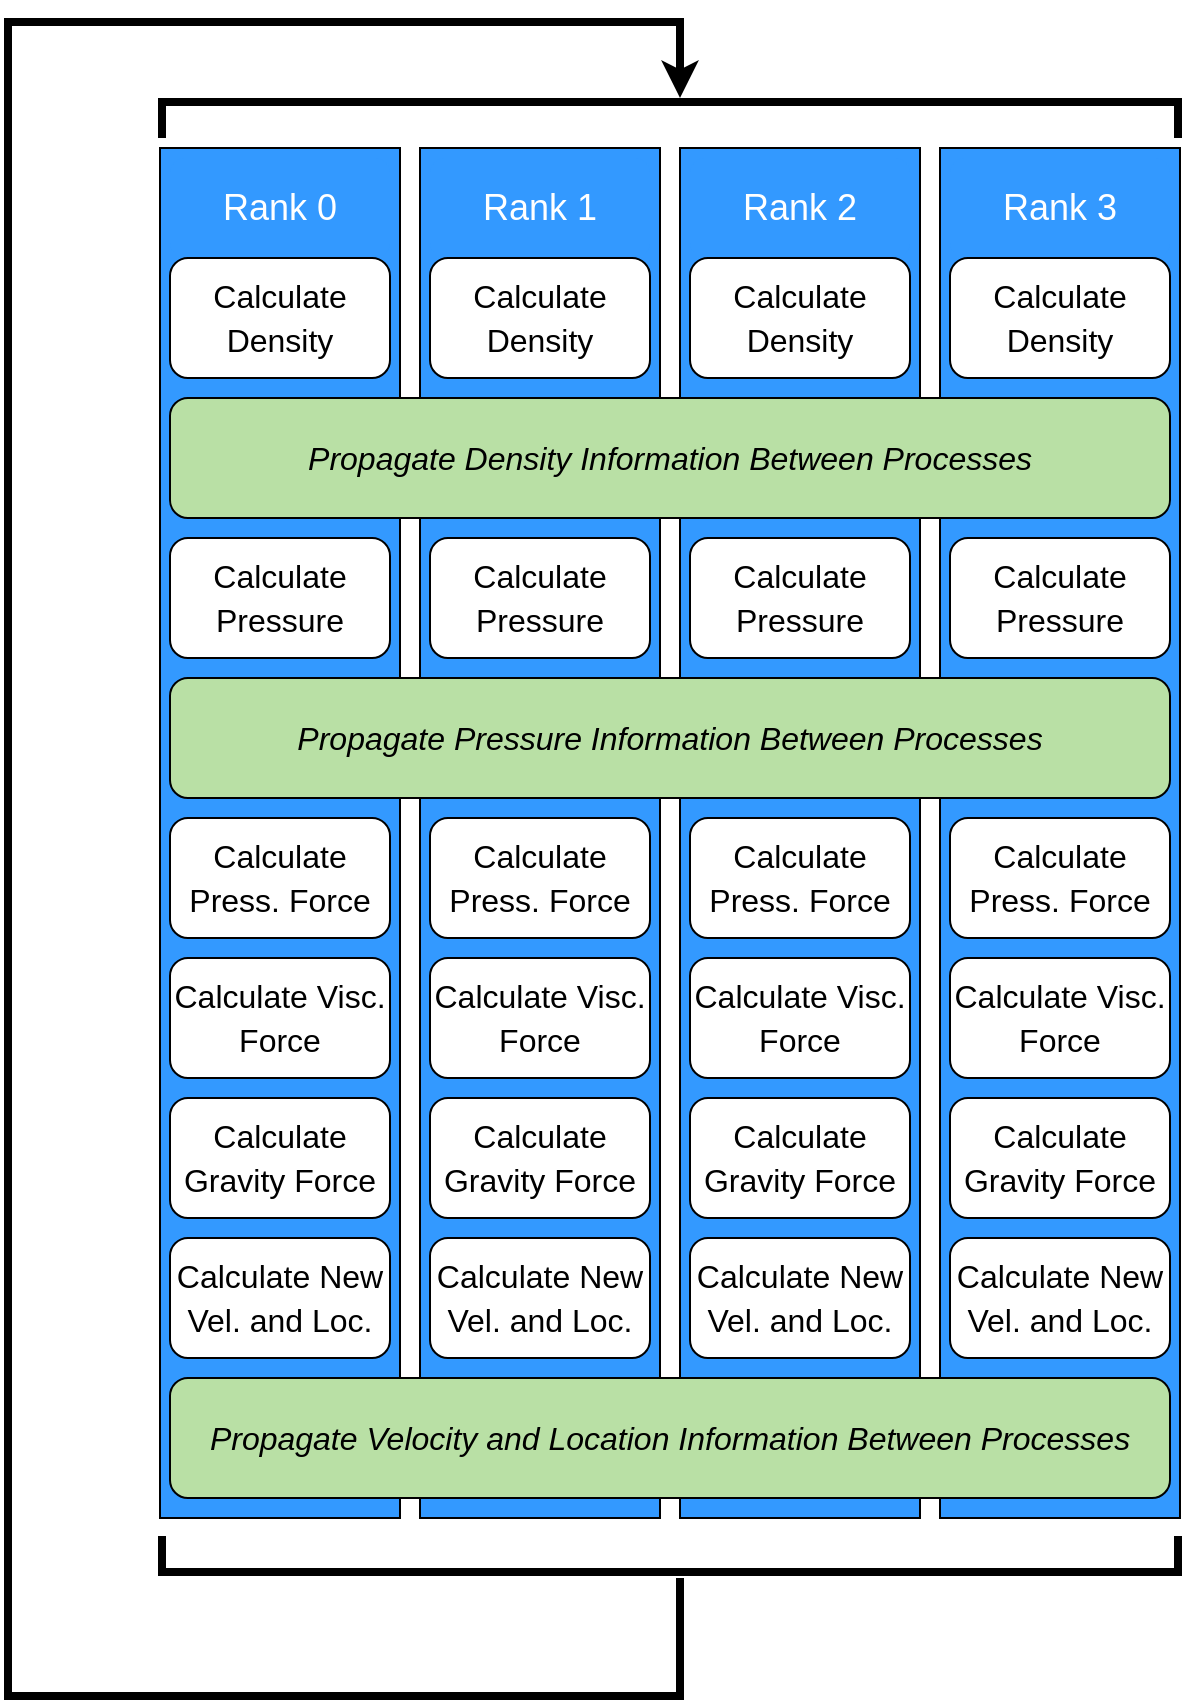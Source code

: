 <mxfile version="15.9.6" type="onedrive"><diagram id="V3PwqxdcXMzXwKYVJ-eY" name="Page-1"><mxGraphModel dx="1351" dy="889" grid="1" gridSize="10" guides="1" tooltips="1" connect="1" arrows="1" fold="1" page="1" pageScale="1" pageWidth="850" pageHeight="1100" math="0" shadow="0"><root><mxCell id="0"/><mxCell id="1" parent="0"/><mxCell id="oQU_36i_dtrhKHo3ymDV-7" value="" style="rounded=0;whiteSpace=wrap;html=1;fontSize=18;fillColor=#3399FF;" vertex="1" parent="1"><mxGeometry x="190" y="115" width="120" height="685" as="geometry"/></mxCell><mxCell id="oQU_36i_dtrhKHo3ymDV-8" value="" style="rounded=0;whiteSpace=wrap;html=1;fontSize=18;fillColor=#3399FF;" vertex="1" parent="1"><mxGeometry x="320" y="115" width="120" height="685" as="geometry"/></mxCell><mxCell id="oQU_36i_dtrhKHo3ymDV-9" value="" style="rounded=0;whiteSpace=wrap;html=1;fontSize=18;fillColor=#3399FF;" vertex="1" parent="1"><mxGeometry x="450" y="115" width="120" height="685" as="geometry"/></mxCell><mxCell id="oQU_36i_dtrhKHo3ymDV-10" value="" style="rounded=0;whiteSpace=wrap;html=1;fontSize=18;fillColor=#3399FF;" vertex="1" parent="1"><mxGeometry x="580" y="115" width="120" height="685" as="geometry"/></mxCell><mxCell id="oQU_36i_dtrhKHo3ymDV-1" value="&lt;font style=&quot;font-size: 18px&quot;&gt;Rank 0&lt;/font&gt;" style="rounded=1;whiteSpace=wrap;html=1;strokeColor=none;fillColor=#3399FF;fontColor=#FFFFFF;" vertex="1" parent="1"><mxGeometry x="195" y="120" width="110" height="50" as="geometry"/></mxCell><mxCell id="oQU_36i_dtrhKHo3ymDV-2" value="&lt;font style=&quot;font-size: 18px&quot;&gt;Rank 1&lt;/font&gt;" style="rounded=1;whiteSpace=wrap;html=1;strokeColor=none;fillColor=#3399FF;fontColor=#FFFFFF;" vertex="1" parent="1"><mxGeometry x="325" y="120" width="110" height="50" as="geometry"/></mxCell><mxCell id="oQU_36i_dtrhKHo3ymDV-5" value="&lt;font style=&quot;font-size: 18px&quot;&gt;Rank 2&lt;/font&gt;" style="rounded=1;whiteSpace=wrap;html=1;strokeColor=none;fillColor=#3399FF;fontColor=#FFFFFF;" vertex="1" parent="1"><mxGeometry x="455" y="120" width="110" height="50" as="geometry"/></mxCell><mxCell id="oQU_36i_dtrhKHo3ymDV-6" value="&lt;font style=&quot;font-size: 18px&quot; color=&quot;#ffffff&quot;&gt;Rank 3&lt;/font&gt;" style="rounded=1;whiteSpace=wrap;html=1;strokeColor=none;fillColor=#3399FF;" vertex="1" parent="1"><mxGeometry x="585" y="120" width="110" height="50" as="geometry"/></mxCell><mxCell id="oQU_36i_dtrhKHo3ymDV-11" value="&lt;font style=&quot;font-size: 16px&quot;&gt;Calculate Density&lt;/font&gt;" style="rounded=1;whiteSpace=wrap;html=1;fontSize=18;" vertex="1" parent="1"><mxGeometry x="195" y="170" width="110" height="60" as="geometry"/></mxCell><mxCell id="oQU_36i_dtrhKHo3ymDV-12" value="&lt;span style=&quot;font-size: 16px&quot;&gt;Calculate Density&lt;/span&gt;" style="rounded=1;whiteSpace=wrap;html=1;fontSize=18;" vertex="1" parent="1"><mxGeometry x="325" y="170" width="110" height="60" as="geometry"/></mxCell><mxCell id="oQU_36i_dtrhKHo3ymDV-13" value="&lt;span style=&quot;font-size: 16px&quot;&gt;Calculate Density&lt;/span&gt;" style="rounded=1;whiteSpace=wrap;html=1;fontSize=18;" vertex="1" parent="1"><mxGeometry x="455" y="170" width="110" height="60" as="geometry"/></mxCell><mxCell id="oQU_36i_dtrhKHo3ymDV-14" value="&lt;span style=&quot;font-size: 16px&quot;&gt;Calculate Density&lt;/span&gt;" style="rounded=1;whiteSpace=wrap;html=1;fontSize=18;" vertex="1" parent="1"><mxGeometry x="585" y="170" width="110" height="60" as="geometry"/></mxCell><mxCell id="oQU_36i_dtrhKHo3ymDV-15" value="&lt;i&gt;Propagate Density Information Between Processes&lt;/i&gt;" style="rounded=1;whiteSpace=wrap;html=1;fontSize=16;fillColor=#B9E0A5;" vertex="1" parent="1"><mxGeometry x="195" y="240" width="500" height="60" as="geometry"/></mxCell><mxCell id="oQU_36i_dtrhKHo3ymDV-16" value="&lt;font style=&quot;font-size: 16px&quot;&gt;Calculate Pressure&lt;/font&gt;" style="rounded=1;whiteSpace=wrap;html=1;fontSize=18;" vertex="1" parent="1"><mxGeometry x="195" y="310" width="110" height="60" as="geometry"/></mxCell><mxCell id="oQU_36i_dtrhKHo3ymDV-17" value="&lt;span style=&quot;font-size: 16px&quot;&gt;Calculate Pressure&lt;/span&gt;" style="rounded=1;whiteSpace=wrap;html=1;fontSize=18;" vertex="1" parent="1"><mxGeometry x="325" y="310" width="110" height="60" as="geometry"/></mxCell><mxCell id="oQU_36i_dtrhKHo3ymDV-18" value="&lt;span style=&quot;font-size: 16px&quot;&gt;Calculate Pressure&lt;/span&gt;" style="rounded=1;whiteSpace=wrap;html=1;fontSize=18;" vertex="1" parent="1"><mxGeometry x="455" y="310" width="110" height="60" as="geometry"/></mxCell><mxCell id="oQU_36i_dtrhKHo3ymDV-19" value="&lt;span style=&quot;font-size: 16px&quot;&gt;Calculate Pressure&lt;/span&gt;" style="rounded=1;whiteSpace=wrap;html=1;fontSize=18;" vertex="1" parent="1"><mxGeometry x="585" y="310" width="110" height="60" as="geometry"/></mxCell><mxCell id="oQU_36i_dtrhKHo3ymDV-20" value="&lt;i&gt;Propagate Pressure Information Between Processes&lt;/i&gt;" style="rounded=1;whiteSpace=wrap;html=1;fontSize=16;fillColor=#B9E0A5;" vertex="1" parent="1"><mxGeometry x="195" y="380" width="500" height="60" as="geometry"/></mxCell><mxCell id="oQU_36i_dtrhKHo3ymDV-21" value="&lt;font style=&quot;font-size: 16px&quot;&gt;Calculate Press. Force&lt;/font&gt;" style="rounded=1;whiteSpace=wrap;html=1;fontSize=18;" vertex="1" parent="1"><mxGeometry x="195" y="450" width="110" height="60" as="geometry"/></mxCell><mxCell id="oQU_36i_dtrhKHo3ymDV-22" value="&lt;span style=&quot;font-size: 16px&quot;&gt;Calculate Press. Force&lt;/span&gt;" style="rounded=1;whiteSpace=wrap;html=1;fontSize=18;" vertex="1" parent="1"><mxGeometry x="325" y="450" width="110" height="60" as="geometry"/></mxCell><mxCell id="oQU_36i_dtrhKHo3ymDV-23" value="&lt;span style=&quot;font-size: 16px&quot;&gt;Calculate Press. Force&lt;/span&gt;" style="rounded=1;whiteSpace=wrap;html=1;fontSize=18;" vertex="1" parent="1"><mxGeometry x="455" y="450" width="110" height="60" as="geometry"/></mxCell><mxCell id="oQU_36i_dtrhKHo3ymDV-24" value="&lt;span style=&quot;font-size: 16px&quot;&gt;Calculate Press. Force&lt;/span&gt;" style="rounded=1;whiteSpace=wrap;html=1;fontSize=18;" vertex="1" parent="1"><mxGeometry x="585" y="450" width="110" height="60" as="geometry"/></mxCell><mxCell id="oQU_36i_dtrhKHo3ymDV-25" value="&lt;font style=&quot;font-size: 16px&quot;&gt;Calculate Visc. Force&lt;/font&gt;" style="rounded=1;whiteSpace=wrap;html=1;fontSize=18;" vertex="1" parent="1"><mxGeometry x="195" y="520" width="110" height="60" as="geometry"/></mxCell><mxCell id="oQU_36i_dtrhKHo3ymDV-26" value="&lt;span style=&quot;font-size: 16px&quot;&gt;Calculate Visc. Force&lt;/span&gt;" style="rounded=1;whiteSpace=wrap;html=1;fontSize=18;" vertex="1" parent="1"><mxGeometry x="325" y="520" width="110" height="60" as="geometry"/></mxCell><mxCell id="oQU_36i_dtrhKHo3ymDV-27" value="&lt;span style=&quot;font-size: 16px&quot;&gt;Calculate Visc. Force&lt;/span&gt;" style="rounded=1;whiteSpace=wrap;html=1;fontSize=18;" vertex="1" parent="1"><mxGeometry x="455" y="520" width="110" height="60" as="geometry"/></mxCell><mxCell id="oQU_36i_dtrhKHo3ymDV-28" value="&lt;span style=&quot;font-size: 16px&quot;&gt;Calculate Visc. Force&lt;/span&gt;" style="rounded=1;whiteSpace=wrap;html=1;fontSize=18;" vertex="1" parent="1"><mxGeometry x="585" y="520" width="110" height="60" as="geometry"/></mxCell><mxCell id="oQU_36i_dtrhKHo3ymDV-31" value="&lt;font style=&quot;font-size: 16px&quot;&gt;Calculate Gravity Force&lt;/font&gt;" style="rounded=1;whiteSpace=wrap;html=1;fontSize=18;" vertex="1" parent="1"><mxGeometry x="195" y="590" width="110" height="60" as="geometry"/></mxCell><mxCell id="oQU_36i_dtrhKHo3ymDV-32" value="&lt;span style=&quot;font-size: 16px&quot;&gt;Calculate Gravity Force&lt;/span&gt;" style="rounded=1;whiteSpace=wrap;html=1;fontSize=18;" vertex="1" parent="1"><mxGeometry x="325" y="590" width="110" height="60" as="geometry"/></mxCell><mxCell id="oQU_36i_dtrhKHo3ymDV-33" value="&lt;span style=&quot;font-size: 16px&quot;&gt;Calculate Gravity Force&lt;/span&gt;" style="rounded=1;whiteSpace=wrap;html=1;fontSize=18;" vertex="1" parent="1"><mxGeometry x="455" y="590" width="110" height="60" as="geometry"/></mxCell><mxCell id="oQU_36i_dtrhKHo3ymDV-34" value="&lt;span style=&quot;font-size: 16px&quot;&gt;Calculate Gravity Force&lt;/span&gt;" style="rounded=1;whiteSpace=wrap;html=1;fontSize=18;" vertex="1" parent="1"><mxGeometry x="585" y="590" width="110" height="60" as="geometry"/></mxCell><mxCell id="oQU_36i_dtrhKHo3ymDV-35" value="&lt;font style=&quot;font-size: 16px&quot;&gt;Calculate New Vel. and Loc.&lt;/font&gt;" style="rounded=1;whiteSpace=wrap;html=1;fontSize=18;" vertex="1" parent="1"><mxGeometry x="195" y="660" width="110" height="60" as="geometry"/></mxCell><mxCell id="oQU_36i_dtrhKHo3ymDV-36" value="&lt;span style=&quot;font-size: 16px&quot;&gt;Calculate New Vel. and Loc.&lt;/span&gt;" style="rounded=1;whiteSpace=wrap;html=1;fontSize=18;" vertex="1" parent="1"><mxGeometry x="325" y="660" width="110" height="60" as="geometry"/></mxCell><mxCell id="oQU_36i_dtrhKHo3ymDV-37" value="&lt;span style=&quot;font-size: 16px&quot;&gt;Calculate New Vel. and Loc.&lt;/span&gt;" style="rounded=1;whiteSpace=wrap;html=1;fontSize=18;" vertex="1" parent="1"><mxGeometry x="455" y="660" width="110" height="60" as="geometry"/></mxCell><mxCell id="oQU_36i_dtrhKHo3ymDV-38" value="&lt;span style=&quot;font-size: 16px&quot;&gt;Calculate New Vel. and Loc.&lt;/span&gt;" style="rounded=1;whiteSpace=wrap;html=1;fontSize=18;" vertex="1" parent="1"><mxGeometry x="585" y="660" width="110" height="60" as="geometry"/></mxCell><mxCell id="oQU_36i_dtrhKHo3ymDV-39" value="&lt;i&gt;Propagate Velocity and Location Information Between Processes&lt;/i&gt;" style="rounded=1;whiteSpace=wrap;html=1;fontSize=16;fillColor=#B9E0A5;" vertex="1" parent="1"><mxGeometry x="195" y="730" width="500" height="60" as="geometry"/></mxCell><mxCell id="oQU_36i_dtrhKHo3ymDV-40" value="" style="endArrow=none;html=1;rounded=0;fontSize=16;fontColor=#B9E0A5;strokeWidth=4;" edge="1" parent="1"><mxGeometry width="50" height="50" relative="1" as="geometry"><mxPoint x="190" y="827" as="sourcePoint"/><mxPoint x="700" y="827" as="targetPoint"/></mxGeometry></mxCell><mxCell id="oQU_36i_dtrhKHo3ymDV-41" value="" style="endArrow=none;html=1;rounded=0;fontSize=16;fontColor=#B9E0A5;strokeWidth=4;" edge="1" parent="1"><mxGeometry width="50" height="50" relative="1" as="geometry"><mxPoint x="699" y="809" as="sourcePoint"/><mxPoint x="699" y="829" as="targetPoint"/></mxGeometry></mxCell><mxCell id="oQU_36i_dtrhKHo3ymDV-42" value="" style="endArrow=none;html=1;rounded=0;fontSize=16;fontColor=#B9E0A5;strokeWidth=4;" edge="1" parent="1"><mxGeometry width="50" height="50" relative="1" as="geometry"><mxPoint x="191" y="809" as="sourcePoint"/><mxPoint x="191" y="829" as="targetPoint"/></mxGeometry></mxCell><mxCell id="oQU_36i_dtrhKHo3ymDV-43" value="" style="endArrow=none;html=1;rounded=0;fontSize=16;fontColor=#B9E0A5;strokeWidth=4;" edge="1" parent="1"><mxGeometry width="50" height="50" relative="1" as="geometry"><mxPoint x="190" y="92" as="sourcePoint"/><mxPoint x="700" y="92" as="targetPoint"/></mxGeometry></mxCell><mxCell id="oQU_36i_dtrhKHo3ymDV-44" value="" style="endArrow=none;html=1;rounded=0;fontSize=16;fontColor=#B9E0A5;strokeWidth=4;" edge="1" parent="1"><mxGeometry width="50" height="50" relative="1" as="geometry"><mxPoint x="699" y="90" as="sourcePoint"/><mxPoint x="699" y="110" as="targetPoint"/></mxGeometry></mxCell><mxCell id="oQU_36i_dtrhKHo3ymDV-45" value="" style="endArrow=none;html=1;rounded=0;fontSize=16;fontColor=#B9E0A5;strokeWidth=4;" edge="1" parent="1"><mxGeometry width="50" height="50" relative="1" as="geometry"><mxPoint x="191" y="90" as="sourcePoint"/><mxPoint x="191" y="110" as="targetPoint"/></mxGeometry></mxCell><mxCell id="oQU_36i_dtrhKHo3ymDV-47" value="" style="endArrow=none;html=1;rounded=0;fontSize=16;fontColor=#B9E0A5;strokeWidth=4;" edge="1" parent="1"><mxGeometry width="50" height="50" relative="1" as="geometry"><mxPoint x="450" y="830" as="sourcePoint"/><mxPoint x="450" y="890" as="targetPoint"/></mxGeometry></mxCell><mxCell id="oQU_36i_dtrhKHo3ymDV-48" value="" style="endArrow=none;html=1;rounded=0;fontSize=16;fontColor=#B9E0A5;strokeWidth=4;" edge="1" parent="1"><mxGeometry width="50" height="50" relative="1" as="geometry"><mxPoint x="112" y="889" as="sourcePoint"/><mxPoint x="452" y="889" as="targetPoint"/></mxGeometry></mxCell><mxCell id="oQU_36i_dtrhKHo3ymDV-49" value="" style="endArrow=none;html=1;rounded=0;fontSize=16;fontColor=#B9E0A5;strokeWidth=4;" edge="1" parent="1"><mxGeometry width="50" height="50" relative="1" as="geometry"><mxPoint x="114" y="891" as="sourcePoint"/><mxPoint x="114" y="50" as="targetPoint"/></mxGeometry></mxCell><mxCell id="oQU_36i_dtrhKHo3ymDV-50" value="" style="endArrow=none;html=1;rounded=0;fontSize=16;fontColor=#B9E0A5;strokeWidth=4;" edge="1" parent="1"><mxGeometry width="50" height="50" relative="1" as="geometry"><mxPoint x="450" y="52" as="sourcePoint"/><mxPoint x="115" y="52.0" as="targetPoint"/></mxGeometry></mxCell><mxCell id="oQU_36i_dtrhKHo3ymDV-51" value="" style="endArrow=none;html=1;rounded=0;fontSize=16;fontColor=#B9E0A5;strokeWidth=4;startArrow=classic;startFill=1;" edge="1" parent="1"><mxGeometry width="50" height="50" relative="1" as="geometry"><mxPoint x="450" y="90" as="sourcePoint"/><mxPoint x="450" y="50" as="targetPoint"/></mxGeometry></mxCell></root></mxGraphModel></diagram></mxfile>